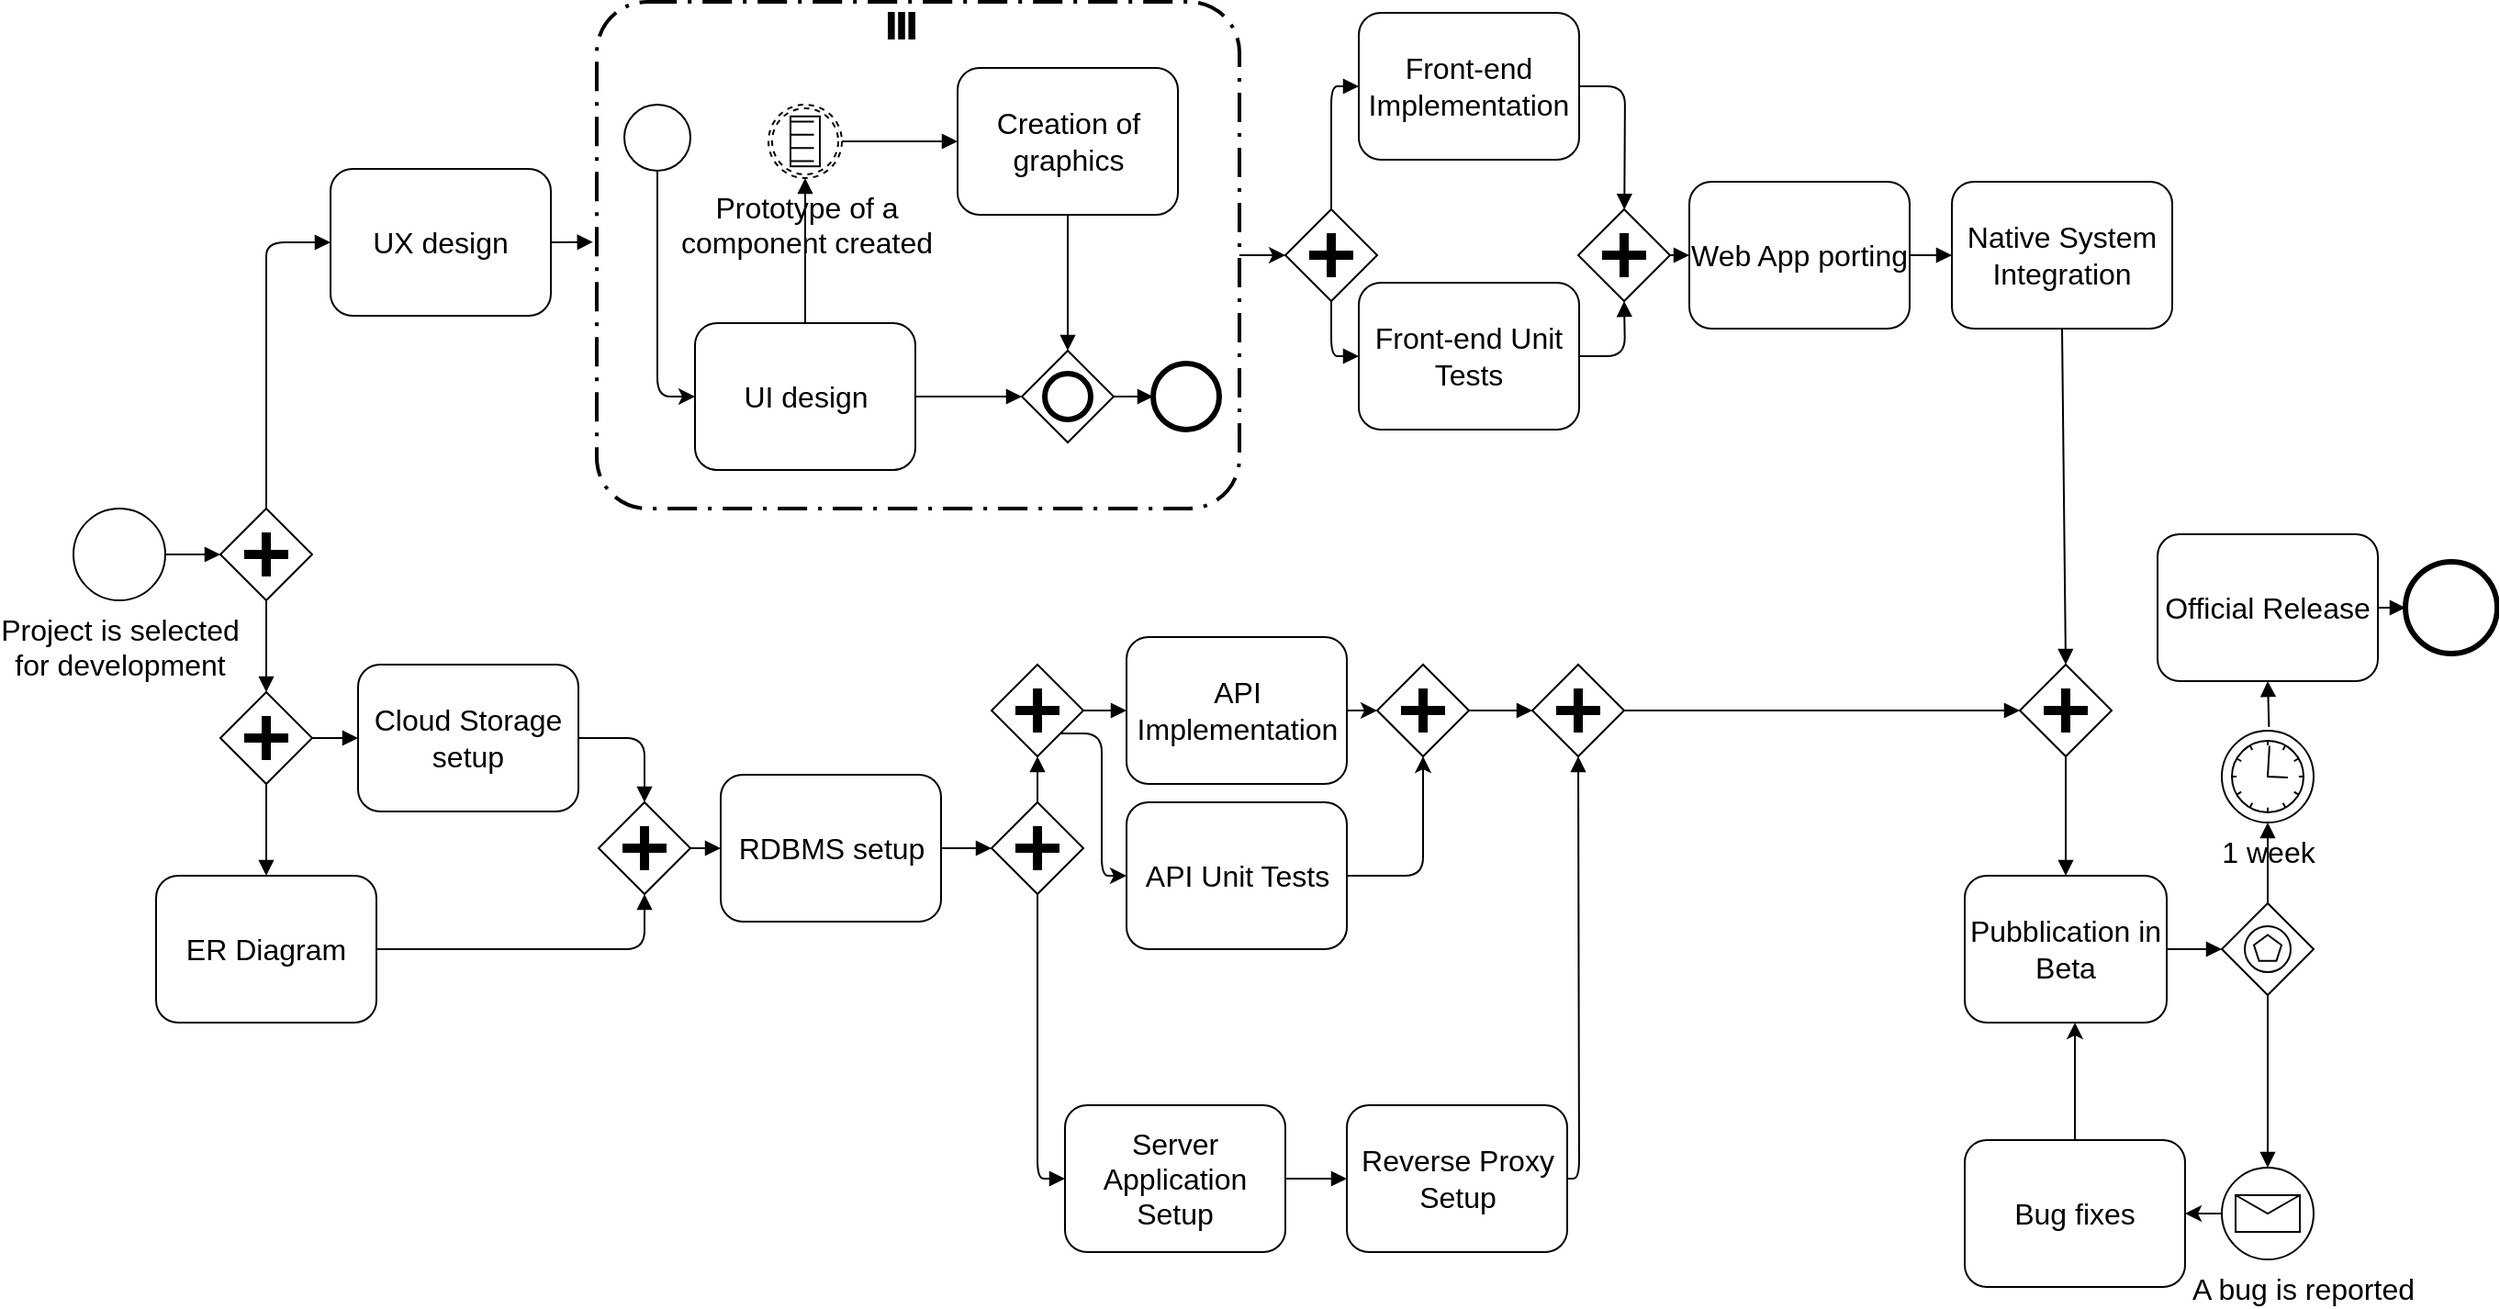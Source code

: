 <mxfile version="12.2.7" type="device" pages="1"><diagram name="Page-1" id="2a216829-ef6e-dabb-86c1-c78162f3ba2b"><mxGraphModel dx="1686" dy="1454" grid="1" gridSize="10" guides="1" tooltips="1" connect="1" arrows="1" fold="1" page="1" pageScale="1" pageWidth="850" pageHeight="1100" background="#ffffff" math="0" shadow="0"><root><mxCell id="0"/><mxCell id="1" parent="0"/><mxCell id="4OIzjdhffYO_8CR9S2du-1" value="Project is selected&lt;br style=&quot;font-size: 16px;&quot;&gt;for development" style="shape=mxgraph.bpmn.shape;html=1;verticalLabelPosition=bottom;labelBackgroundColor=#ffffff;verticalAlign=top;align=center;perimeter=ellipsePerimeter;outlineConnect=0;outline=standard;symbol=general;fontSize=16;" parent="1" vertex="1"><mxGeometry x="120" y="456" width="50" height="50" as="geometry"/></mxCell><mxCell id="4OIzjdhffYO_8CR9S2du-2" value="" style="endArrow=block;endFill=1;endSize=6;html=1;exitX=1;exitY=0.5;exitDx=0;exitDy=0;entryX=0;entryY=0.5;entryDx=0;entryDy=0;fontSize=16;" parent="1" source="4OIzjdhffYO_8CR9S2du-1" target="4OIzjdhffYO_8CR9S2du-3" edge="1"><mxGeometry width="100" relative="1" as="geometry"><mxPoint x="220" y="480.5" as="sourcePoint"/><mxPoint x="310" y="481" as="targetPoint"/><Array as="points"><mxPoint x="190" y="481"/></Array></mxGeometry></mxCell><mxCell id="4OIzjdhffYO_8CR9S2du-3" value="" style="shape=mxgraph.bpmn.shape;html=1;verticalLabelPosition=bottom;labelBackgroundColor=#ffffff;verticalAlign=top;align=center;perimeter=rhombusPerimeter;background=gateway;outlineConnect=0;outline=none;symbol=parallelGw;fontSize=16;" parent="1" vertex="1"><mxGeometry x="200" y="456" width="50" height="50" as="geometry"/></mxCell><mxCell id="4OIzjdhffYO_8CR9S2du-4" value="" style="endArrow=block;endFill=1;endSize=6;html=1;exitX=0.5;exitY=0;exitDx=0;exitDy=0;fontSize=16;" parent="1" source="4OIzjdhffYO_8CR9S2du-3" target="4OIzjdhffYO_8CR9S2du-6" edge="1"><mxGeometry width="100" relative="1" as="geometry"><mxPoint x="335" y="446" as="sourcePoint"/><mxPoint x="435" y="436" as="targetPoint"/><Array as="points"><mxPoint x="225" y="394"/><mxPoint x="225" y="336"/><mxPoint x="225" y="311"/><mxPoint x="260" y="311"/></Array></mxGeometry></mxCell><mxCell id="4OIzjdhffYO_8CR9S2du-5" value="" style="endArrow=block;endFill=1;endSize=6;html=1;exitX=0.5;exitY=1;exitDx=0;exitDy=0;fontSize=16;" parent="1" source="4OIzjdhffYO_8CR9S2du-3" target="4OIzjdhffYO_8CR9S2du-9" edge="1"><mxGeometry width="100" relative="1" as="geometry"><mxPoint x="335" y="526" as="sourcePoint"/><mxPoint x="435" y="526" as="targetPoint"/><Array as="points"><mxPoint x="225" y="526"/><mxPoint x="225" y="540"/></Array></mxGeometry></mxCell><mxCell id="4OIzjdhffYO_8CR9S2du-6" value="UX design" style="shape=ext;rounded=1;html=1;whiteSpace=wrap;fontSize=16;" parent="1" vertex="1"><mxGeometry x="260" y="271" width="120" height="80" as="geometry"/></mxCell><mxCell id="4OIzjdhffYO_8CR9S2du-9" value="" style="shape=mxgraph.bpmn.shape;html=1;verticalLabelPosition=bottom;labelBackgroundColor=#ffffff;verticalAlign=top;align=center;perimeter=rhombusPerimeter;background=gateway;outlineConnect=0;outline=none;symbol=parallelGw;fontSize=16;" parent="1" vertex="1"><mxGeometry x="200" y="556" width="50" height="50" as="geometry"/></mxCell><mxCell id="4OIzjdhffYO_8CR9S2du-10" value="" style="endArrow=block;endFill=1;endSize=6;html=1;exitX=1;exitY=0.5;exitDx=0;exitDy=0;fontSize=16;" parent="1" source="4OIzjdhffYO_8CR9S2du-9" target="4OIzjdhffYO_8CR9S2du-13" edge="1"><mxGeometry width="100" relative="1" as="geometry"><mxPoint x="480" y="505" as="sourcePoint"/><mxPoint x="580" y="505" as="targetPoint"/></mxGeometry></mxCell><mxCell id="4OIzjdhffYO_8CR9S2du-11" value="" style="endArrow=block;endFill=1;endSize=6;html=1;fontSize=16;" parent="1" source="4OIzjdhffYO_8CR9S2du-9" target="4OIzjdhffYO_8CR9S2du-12" edge="1"><mxGeometry width="100" relative="1" as="geometry"><mxPoint x="465" y="565.5" as="sourcePoint"/><mxPoint x="565" y="565.5" as="targetPoint"/></mxGeometry></mxCell><mxCell id="4OIzjdhffYO_8CR9S2du-12" value="ER Diagram" style="shape=ext;rounded=1;html=1;whiteSpace=wrap;fontSize=16;" parent="1" vertex="1"><mxGeometry x="165" y="656" width="120" height="80" as="geometry"/></mxCell><mxCell id="4OIzjdhffYO_8CR9S2du-13" value="Cloud Storage setup" style="shape=ext;rounded=1;html=1;whiteSpace=wrap;fontSize=16;" parent="1" vertex="1"><mxGeometry x="275" y="541" width="120" height="80" as="geometry"/></mxCell><mxCell id="4OIzjdhffYO_8CR9S2du-14" value="" style="shape=mxgraph.bpmn.shape;html=1;verticalLabelPosition=bottom;labelBackgroundColor=#ffffff;verticalAlign=top;align=center;perimeter=rhombusPerimeter;background=gateway;outlineConnect=0;outline=none;symbol=parallelGw;fontSize=16;" parent="1" vertex="1"><mxGeometry x="406" y="616" width="50" height="50" as="geometry"/></mxCell><mxCell id="4OIzjdhffYO_8CR9S2du-15" value="" style="endArrow=block;endFill=1;endSize=6;html=1;exitX=1;exitY=0.5;exitDx=0;exitDy=0;entryX=0.5;entryY=1;entryDx=0;entryDy=0;fontSize=16;" parent="1" source="4OIzjdhffYO_8CR9S2du-12" target="4OIzjdhffYO_8CR9S2du-14" edge="1"><mxGeometry width="100" relative="1" as="geometry"><mxPoint x="635" y="626" as="sourcePoint"/><mxPoint x="477" y="656" as="targetPoint"/><Array as="points"><mxPoint x="431" y="696"/></Array></mxGeometry></mxCell><mxCell id="4OIzjdhffYO_8CR9S2du-16" value="" style="endArrow=block;endFill=1;endSize=6;html=1;exitX=1;exitY=0.5;exitDx=0;exitDy=0;fontSize=16;" parent="1" source="4OIzjdhffYO_8CR9S2du-13" target="4OIzjdhffYO_8CR9S2du-14" edge="1"><mxGeometry width="100" relative="1" as="geometry"><mxPoint x="635" y="495.5" as="sourcePoint"/><mxPoint x="735" y="495.5" as="targetPoint"/><Array as="points"><mxPoint x="431" y="581"/></Array></mxGeometry></mxCell><mxCell id="4OIzjdhffYO_8CR9S2du-17" value="RDBMS setup" style="shape=ext;rounded=1;html=1;whiteSpace=wrap;fontSize=16;" parent="1" vertex="1"><mxGeometry x="472.5" y="601" width="120" height="80" as="geometry"/></mxCell><mxCell id="4OIzjdhffYO_8CR9S2du-18" value="" style="endArrow=block;endFill=1;endSize=6;html=1;entryX=0;entryY=0.5;entryDx=0;entryDy=0;exitX=1;exitY=0.5;exitDx=0;exitDy=0;fontSize=16;" parent="1" source="4OIzjdhffYO_8CR9S2du-14" target="4OIzjdhffYO_8CR9S2du-17" edge="1"><mxGeometry width="100" relative="1" as="geometry"><mxPoint x="770" y="541" as="sourcePoint"/><mxPoint x="880" y="541" as="targetPoint"/></mxGeometry></mxCell><mxCell id="4OIzjdhffYO_8CR9S2du-19" value="" style="endArrow=block;endFill=1;endSize=6;html=1;exitX=1;exitY=0.5;exitDx=0;exitDy=0;entryX=-0.006;entryY=0.474;entryDx=0;entryDy=0;entryPerimeter=0;fontSize=16;" parent="1" source="4OIzjdhffYO_8CR9S2du-6" target="4OIzjdhffYO_8CR9S2du-31" edge="1"><mxGeometry width="100" relative="1" as="geometry"><mxPoint x="560" y="395.5" as="sourcePoint"/><mxPoint x="660" y="395.5" as="targetPoint"/></mxGeometry></mxCell><mxCell id="4OIzjdhffYO_8CR9S2du-20" value="UI design" style="shape=ext;rounded=1;html=1;whiteSpace=wrap;fontSize=16;" parent="1" vertex="1"><mxGeometry x="458.5" y="355" width="120" height="80" as="geometry"/></mxCell><mxCell id="4OIzjdhffYO_8CR9S2du-23" value="Prototype of a &lt;br style=&quot;font-size: 16px&quot;&gt;component created" style="shape=mxgraph.bpmn.shape;html=1;verticalLabelPosition=bottom;labelBackgroundColor=#ffffff;verticalAlign=top;align=center;perimeter=ellipsePerimeter;outlineConnect=0;outline=boundNonint;symbol=conditional;fontSize=16;" parent="1" vertex="1"><mxGeometry x="498.5" y="236" width="40" height="40" as="geometry"/></mxCell><mxCell id="4OIzjdhffYO_8CR9S2du-25" value="" style="endArrow=block;endFill=1;endSize=6;html=1;entryX=0.5;entryY=1;entryDx=0;entryDy=0;exitX=0.5;exitY=0;exitDx=0;exitDy=0;fontSize=16;" parent="1" source="4OIzjdhffYO_8CR9S2du-20" target="4OIzjdhffYO_8CR9S2du-23" edge="1"><mxGeometry width="100" relative="1" as="geometry"><mxPoint x="515.5" y="336" as="sourcePoint"/><mxPoint x="615.5" y="336" as="targetPoint"/></mxGeometry></mxCell><mxCell id="4OIzjdhffYO_8CR9S2du-26" value="Creation of graphics" style="shape=ext;rounded=1;html=1;whiteSpace=wrap;fontSize=16;" parent="1" vertex="1"><mxGeometry x="601.5" y="216" width="120" height="80" as="geometry"/></mxCell><mxCell id="4OIzjdhffYO_8CR9S2du-27" value="" style="endArrow=block;endFill=1;endSize=6;html=1;entryX=0;entryY=0.5;entryDx=0;entryDy=0;exitX=1;exitY=0.5;exitDx=0;exitDy=0;fontSize=16;" parent="1" source="4OIzjdhffYO_8CR9S2du-23" target="4OIzjdhffYO_8CR9S2du-26" edge="1"><mxGeometry width="100" relative="1" as="geometry"><mxPoint x="525.5" y="236" as="sourcePoint"/><mxPoint x="625.5" y="236" as="targetPoint"/></mxGeometry></mxCell><mxCell id="4OIzjdhffYO_8CR9S2du-28" value="" style="shape=mxgraph.bpmn.shape;html=1;verticalLabelPosition=bottom;labelBackgroundColor=#ffffff;verticalAlign=top;align=center;perimeter=rhombusPerimeter;background=gateway;outlineConnect=0;outline=end;symbol=general;fontSize=16;" parent="1" vertex="1"><mxGeometry x="636.5" y="370" width="50" height="50" as="geometry"/></mxCell><mxCell id="4OIzjdhffYO_8CR9S2du-29" value="" style="endArrow=block;endFill=1;endSize=6;html=1;exitX=1;exitY=0.5;exitDx=0;exitDy=0;fontSize=16;" parent="1" source="4OIzjdhffYO_8CR9S2du-20" target="4OIzjdhffYO_8CR9S2du-28" edge="1"><mxGeometry width="100" relative="1" as="geometry"><mxPoint x="625.5" y="396" as="sourcePoint"/><mxPoint x="725.5" y="396" as="targetPoint"/></mxGeometry></mxCell><mxCell id="4OIzjdhffYO_8CR9S2du-30" value="" style="endArrow=block;endFill=1;endSize=6;html=1;entryX=0.5;entryY=0;entryDx=0;entryDy=0;exitX=0.5;exitY=1;exitDx=0;exitDy=0;fontSize=16;" parent="1" source="4OIzjdhffYO_8CR9S2du-26" target="4OIzjdhffYO_8CR9S2du-28" edge="1"><mxGeometry width="100" relative="1" as="geometry"><mxPoint x="695.5" y="343" as="sourcePoint"/><mxPoint x="795.5" y="343" as="targetPoint"/></mxGeometry></mxCell><mxCell id="Xi5BoxjZ4V-pvfH9taIK-10" value="" style="edgeStyle=orthogonalEdgeStyle;rounded=1;orthogonalLoop=1;jettySize=auto;html=1;entryX=0;entryY=0.5;entryDx=0;entryDy=0;fontSize=16;" edge="1" parent="1" source="4OIzjdhffYO_8CR9S2du-31" target="4OIzjdhffYO_8CR9S2du-35"><mxGeometry relative="1" as="geometry"><mxPoint x="833.5" y="318" as="targetPoint"/></mxGeometry></mxCell><mxCell id="4OIzjdhffYO_8CR9S2du-31" value="" style="rounded=1;arcSize=10;dashed=1;strokeColor=#000000;fillColor=none;gradientColor=none;dashPattern=8 3 1 3;strokeWidth=2;fontSize=16;" parent="1" vertex="1"><mxGeometry x="405" y="180" width="350" height="276" as="geometry"/></mxCell><mxCell id="4OIzjdhffYO_8CR9S2du-33" value="Front-end Implementation" style="shape=ext;rounded=1;html=1;whiteSpace=wrap;fontSize=16;" parent="1" vertex="1"><mxGeometry x="820" y="186" width="120" height="80" as="geometry"/></mxCell><mxCell id="4OIzjdhffYO_8CR9S2du-35" value="" style="shape=mxgraph.bpmn.shape;html=1;verticalLabelPosition=bottom;labelBackgroundColor=#ffffff;verticalAlign=top;align=center;perimeter=rhombusPerimeter;background=gateway;outlineConnect=0;outline=none;symbol=parallelGw;fontSize=16;" parent="1" vertex="1"><mxGeometry x="780" y="293" width="50" height="50" as="geometry"/></mxCell><mxCell id="4OIzjdhffYO_8CR9S2du-36" value="Front-end Unit Tests" style="shape=ext;rounded=1;html=1;whiteSpace=wrap;fontSize=16;" parent="1" vertex="1"><mxGeometry x="820" y="333" width="120" height="80" as="geometry"/></mxCell><mxCell id="4OIzjdhffYO_8CR9S2du-37" value="" style="endArrow=block;endFill=1;endSize=6;html=1;exitX=0.5;exitY=1;exitDx=0;exitDy=0;entryX=0;entryY=0.5;entryDx=0;entryDy=0;fontSize=16;" parent="1" source="4OIzjdhffYO_8CR9S2du-35" target="4OIzjdhffYO_8CR9S2du-36" edge="1"><mxGeometry width="100" relative="1" as="geometry"><mxPoint x="955" y="466" as="sourcePoint"/><mxPoint x="1055" y="466" as="targetPoint"/><Array as="points"><mxPoint x="805" y="373"/></Array></mxGeometry></mxCell><mxCell id="4OIzjdhffYO_8CR9S2du-39" value="" style="shape=mxgraph.bpmn.shape;html=1;verticalLabelPosition=bottom;labelBackgroundColor=#ffffff;verticalAlign=top;align=center;perimeter=rhombusPerimeter;background=gateway;outlineConnect=0;outline=none;symbol=parallelGw;fontSize=16;" parent="1" vertex="1"><mxGeometry x="939.5" y="293" width="50" height="50" as="geometry"/></mxCell><mxCell id="4OIzjdhffYO_8CR9S2du-40" value="" style="endArrow=block;endFill=1;endSize=6;html=1;entryX=0.5;entryY=1;entryDx=0;entryDy=0;exitX=1;exitY=0.5;exitDx=0;exitDy=0;fontSize=16;" parent="1" source="4OIzjdhffYO_8CR9S2du-36" target="4OIzjdhffYO_8CR9S2du-39" edge="1"><mxGeometry width="100" relative="1" as="geometry"><mxPoint x="1170" y="465.5" as="sourcePoint"/><mxPoint x="1270" y="465.5" as="targetPoint"/><Array as="points"><mxPoint x="965" y="373"/></Array></mxGeometry></mxCell><mxCell id="4OIzjdhffYO_8CR9S2du-41" value="" style="endArrow=block;endFill=1;endSize=6;html=1;exitX=1;exitY=0.5;exitDx=0;exitDy=0;fontSize=16;" parent="1" source="4OIzjdhffYO_8CR9S2du-33" target="4OIzjdhffYO_8CR9S2du-39" edge="1"><mxGeometry width="100" relative="1" as="geometry"><mxPoint x="1180" y="295" as="sourcePoint"/><mxPoint x="1280" y="295" as="targetPoint"/><Array as="points"><mxPoint x="965" y="226"/></Array></mxGeometry></mxCell><mxCell id="4OIzjdhffYO_8CR9S2du-42" value="" style="shape=mxgraph.bpmn.shape;html=1;verticalLabelPosition=bottom;labelBackgroundColor=#ffffff;verticalAlign=top;align=center;perimeter=rhombusPerimeter;background=gateway;outlineConnect=0;outline=none;symbol=parallelGw;fontSize=16;" parent="1" vertex="1"><mxGeometry x="620" y="616" width="50" height="50" as="geometry"/></mxCell><mxCell id="4OIzjdhffYO_8CR9S2du-43" value="" style="endArrow=block;endFill=1;endSize=6;html=1;entryX=0;entryY=0.5;entryDx=0;entryDy=0;exitX=1;exitY=0.5;exitDx=0;exitDy=0;fontSize=16;" parent="1" source="4OIzjdhffYO_8CR9S2du-17" target="4OIzjdhffYO_8CR9S2du-42" edge="1"><mxGeometry width="100" relative="1" as="geometry"><mxPoint x="930" y="541" as="sourcePoint"/><mxPoint x="1030" y="541" as="targetPoint"/></mxGeometry></mxCell><mxCell id="4OIzjdhffYO_8CR9S2du-45" value="" style="endArrow=block;endFill=1;endSize=6;html=1;exitX=0.5;exitY=1;exitDx=0;exitDy=0;entryX=0;entryY=0.5;entryDx=0;entryDy=0;fontSize=16;" parent="1" source="4OIzjdhffYO_8CR9S2du-42" target="4OIzjdhffYO_8CR9S2du-46" edge="1"><mxGeometry width="100" relative="1" as="geometry"><mxPoint x="1040" y="596" as="sourcePoint"/><mxPoint x="1140" y="596" as="targetPoint"/><Array as="points"><mxPoint x="645" y="821"/></Array></mxGeometry></mxCell><mxCell id="4OIzjdhffYO_8CR9S2du-46" value="Server Application Setup" style="shape=ext;rounded=1;html=1;whiteSpace=wrap;fontSize=16;" parent="1" vertex="1"><mxGeometry x="660" y="781" width="120" height="80" as="geometry"/></mxCell><mxCell id="Xi5BoxjZ4V-pvfH9taIK-18" value="" style="edgeStyle=orthogonalEdgeStyle;rounded=1;orthogonalLoop=1;jettySize=auto;html=1;entryX=0;entryY=0.5;entryDx=0;entryDy=0;exitX=1;exitY=0.5;exitDx=0;exitDy=0;fontSize=16;" edge="1" parent="1" source="4OIzjdhffYO_8CR9S2du-47" target="4OIzjdhffYO_8CR9S2du-54"><mxGeometry relative="1" as="geometry"><Array as="points"><mxPoint x="830" y="566"/><mxPoint x="830" y="566"/></Array></mxGeometry></mxCell><mxCell id="4OIzjdhffYO_8CR9S2du-47" value="API Implementation" style="shape=ext;rounded=1;html=1;whiteSpace=wrap;fontSize=16;" parent="1" vertex="1"><mxGeometry x="693.5" y="526" width="120" height="80" as="geometry"/></mxCell><mxCell id="4OIzjdhffYO_8CR9S2du-48" value="" style="endArrow=block;endFill=1;endSize=6;html=1;exitX=1;exitY=0.5;exitDx=0;exitDy=0;entryX=0;entryY=0.5;entryDx=0;entryDy=0;fontSize=16;" parent="1" source="4OIzjdhffYO_8CR9S2du-46" target="4OIzjdhffYO_8CR9S2du-57" edge="1"><mxGeometry width="100" relative="1" as="geometry"><mxPoint x="1240" y="775.5" as="sourcePoint"/><mxPoint x="1340" y="775.5" as="targetPoint"/></mxGeometry></mxCell><mxCell id="Xi5BoxjZ4V-pvfH9taIK-13" style="edgeStyle=orthogonalEdgeStyle;rounded=1;orthogonalLoop=1;jettySize=auto;html=1;exitX=0.75;exitY=0.75;exitDx=0;exitDy=0;exitPerimeter=0;entryX=0;entryY=0.5;entryDx=0;entryDy=0;fontSize=16;" edge="1" parent="1" source="4OIzjdhffYO_8CR9S2du-49" target="4OIzjdhffYO_8CR9S2du-53"><mxGeometry relative="1" as="geometry"><Array as="points"><mxPoint x="680" y="578"/><mxPoint x="680" y="656"/></Array></mxGeometry></mxCell><mxCell id="4OIzjdhffYO_8CR9S2du-49" value="" style="shape=mxgraph.bpmn.shape;html=1;verticalLabelPosition=bottom;labelBackgroundColor=#ffffff;verticalAlign=top;align=center;perimeter=rhombusPerimeter;background=gateway;outlineConnect=0;outline=none;symbol=parallelGw;fontSize=16;" parent="1" vertex="1"><mxGeometry x="620" y="541" width="50" height="50" as="geometry"/></mxCell><mxCell id="4OIzjdhffYO_8CR9S2du-50" value="" style="endArrow=block;endFill=1;endSize=6;html=1;exitX=0.5;exitY=0;exitDx=0;exitDy=0;entryX=0.5;entryY=1;entryDx=0;entryDy=0;fontSize=16;" parent="1" source="4OIzjdhffYO_8CR9S2du-42" target="4OIzjdhffYO_8CR9S2du-49" edge="1"><mxGeometry width="100" relative="1" as="geometry"><mxPoint x="1050" y="586" as="sourcePoint"/><mxPoint x="860" y="576" as="targetPoint"/></mxGeometry></mxCell><mxCell id="4OIzjdhffYO_8CR9S2du-51" value="" style="endArrow=block;endFill=1;endSize=6;html=1;entryX=0;entryY=0.5;entryDx=0;entryDy=0;exitX=1;exitY=0.5;exitDx=0;exitDy=0;fontSize=16;" parent="1" source="4OIzjdhffYO_8CR9S2du-49" target="4OIzjdhffYO_8CR9S2du-47" edge="1"><mxGeometry width="100" relative="1" as="geometry"><mxPoint x="1130" y="541" as="sourcePoint"/><mxPoint x="1230" y="541" as="targetPoint"/></mxGeometry></mxCell><mxCell id="Xi5BoxjZ4V-pvfH9taIK-17" value="" style="edgeStyle=orthogonalEdgeStyle;rounded=1;orthogonalLoop=1;jettySize=auto;html=1;entryX=0.5;entryY=1;entryDx=0;entryDy=0;fontSize=16;" edge="1" parent="1" source="4OIzjdhffYO_8CR9S2du-53" target="4OIzjdhffYO_8CR9S2du-54"><mxGeometry relative="1" as="geometry"><mxPoint x="893.5" y="656" as="targetPoint"/></mxGeometry></mxCell><mxCell id="4OIzjdhffYO_8CR9S2du-53" value="API Unit Tests" style="shape=ext;rounded=1;html=1;whiteSpace=wrap;fontSize=16;" parent="1" vertex="1"><mxGeometry x="693.5" y="616" width="120" height="80" as="geometry"/></mxCell><mxCell id="4OIzjdhffYO_8CR9S2du-54" value="" style="shape=mxgraph.bpmn.shape;html=1;verticalLabelPosition=bottom;labelBackgroundColor=#ffffff;verticalAlign=top;align=center;perimeter=rhombusPerimeter;background=gateway;outlineConnect=0;outline=none;symbol=parallelGw;fontSize=16;" parent="1" vertex="1"><mxGeometry x="830" y="541" width="50" height="50" as="geometry"/></mxCell><mxCell id="4OIzjdhffYO_8CR9S2du-57" value="Reverse Proxy Setup" style="shape=ext;rounded=1;html=1;whiteSpace=wrap;fontSize=16;" parent="1" vertex="1"><mxGeometry x="813.5" y="781" width="120" height="80" as="geometry"/></mxCell><mxCell id="4OIzjdhffYO_8CR9S2du-58" value="" style="shape=mxgraph.bpmn.shape;html=1;verticalLabelPosition=bottom;labelBackgroundColor=#ffffff;verticalAlign=top;align=center;perimeter=rhombusPerimeter;background=gateway;outlineConnect=0;outline=none;symbol=parallelGw;fontSize=16;" parent="1" vertex="1"><mxGeometry x="914.5" y="541" width="50" height="50" as="geometry"/></mxCell><mxCell id="4OIzjdhffYO_8CR9S2du-59" value="" style="endArrow=block;endFill=1;endSize=6;html=1;exitX=1;exitY=0.5;exitDx=0;exitDy=0;entryX=0.5;entryY=1;entryDx=0;entryDy=0;fontSize=16;" parent="1" source="4OIzjdhffYO_8CR9S2du-57" target="4OIzjdhffYO_8CR9S2du-58" edge="1"><mxGeometry width="100" relative="1" as="geometry"><mxPoint x="1480" y="786" as="sourcePoint"/><mxPoint x="1580" y="786" as="targetPoint"/><Array as="points"><mxPoint x="940" y="821"/></Array></mxGeometry></mxCell><mxCell id="4OIzjdhffYO_8CR9S2du-60" value="" style="endArrow=block;endFill=1;endSize=6;html=1;exitX=1;exitY=0.5;exitDx=0;exitDy=0;entryX=0;entryY=0.5;entryDx=0;entryDy=0;fontSize=16;" parent="1" source="4OIzjdhffYO_8CR9S2du-54" target="4OIzjdhffYO_8CR9S2du-58" edge="1"><mxGeometry width="100" relative="1" as="geometry"><mxPoint x="1490" y="620.5" as="sourcePoint"/><mxPoint x="1590" y="620.5" as="targetPoint"/></mxGeometry></mxCell><mxCell id="4OIzjdhffYO_8CR9S2du-61" value="" style="endArrow=block;endFill=1;endSize=6;html=1;fontSize=16;" parent="1" source="4OIzjdhffYO_8CR9S2du-39" target="4OIzjdhffYO_8CR9S2du-62" edge="1"><mxGeometry width="100" relative="1" as="geometry"><mxPoint x="1335" y="395" as="sourcePoint"/><mxPoint x="1435" y="395" as="targetPoint"/></mxGeometry></mxCell><mxCell id="4OIzjdhffYO_8CR9S2du-62" value="Web App porting" style="shape=ext;rounded=1;html=1;whiteSpace=wrap;fontSize=16;" parent="1" vertex="1"><mxGeometry x="1000" y="278" width="120" height="80" as="geometry"/></mxCell><mxCell id="4OIzjdhffYO_8CR9S2du-63" value="" style="endArrow=block;endFill=1;endSize=6;html=1;fontSize=16;" parent="1" source="4OIzjdhffYO_8CR9S2du-62" target="4OIzjdhffYO_8CR9S2du-64" edge="1"><mxGeometry width="100" relative="1" as="geometry"><mxPoint x="1495" y="395" as="sourcePoint"/><mxPoint x="1595" y="395" as="targetPoint"/></mxGeometry></mxCell><mxCell id="4OIzjdhffYO_8CR9S2du-64" value="Native System Integration" style="shape=ext;rounded=1;html=1;whiteSpace=wrap;fontSize=16;" parent="1" vertex="1"><mxGeometry x="1143" y="278" width="120" height="80" as="geometry"/></mxCell><mxCell id="4OIzjdhffYO_8CR9S2du-65" value="" style="shape=mxgraph.bpmn.shape;html=1;verticalLabelPosition=bottom;labelBackgroundColor=#ffffff;verticalAlign=top;align=center;perimeter=rhombusPerimeter;background=gateway;outlineConnect=0;outline=none;symbol=parallelGw;fontSize=16;" parent="1" vertex="1"><mxGeometry x="1180" y="541" width="50" height="50" as="geometry"/></mxCell><mxCell id="4OIzjdhffYO_8CR9S2du-66" value="" style="endArrow=block;endFill=1;endSize=6;html=1;exitX=0.5;exitY=1;exitDx=0;exitDy=0;entryX=0.5;entryY=0;entryDx=0;entryDy=0;fontSize=16;" parent="1" source="4OIzjdhffYO_8CR9S2du-64" target="4OIzjdhffYO_8CR9S2du-65" edge="1"><mxGeometry width="100" relative="1" as="geometry"><mxPoint x="1610" y="480" as="sourcePoint"/><mxPoint x="1231" y="466" as="targetPoint"/></mxGeometry></mxCell><mxCell id="4OIzjdhffYO_8CR9S2du-67" value="" style="endArrow=block;endFill=1;endSize=6;html=1;entryX=0;entryY=0.5;entryDx=0;entryDy=0;exitX=1;exitY=0.5;exitDx=0;exitDy=0;fontSize=16;" parent="1" source="4OIzjdhffYO_8CR9S2du-58" target="4OIzjdhffYO_8CR9S2du-65" edge="1"><mxGeometry width="100" relative="1" as="geometry"><mxPoint x="970" y="566" as="sourcePoint"/><mxPoint x="1695" y="656" as="targetPoint"/></mxGeometry></mxCell><mxCell id="4OIzjdhffYO_8CR9S2du-72" value="Pubblication in Beta" style="shape=ext;rounded=1;html=1;whiteSpace=wrap;fontSize=16;" parent="1" vertex="1"><mxGeometry x="1150" y="656" width="110" height="80" as="geometry"/></mxCell><mxCell id="4OIzjdhffYO_8CR9S2du-73" value="" style="endArrow=block;endFill=1;endSize=6;html=1;exitX=0.5;exitY=1;exitDx=0;exitDy=0;entryX=0.5;entryY=0;entryDx=0;entryDy=0;fontSize=16;" parent="1" source="4OIzjdhffYO_8CR9S2du-65" target="4OIzjdhffYO_8CR9S2du-72" edge="1"><mxGeometry width="100" relative="1" as="geometry"><mxPoint x="1680" y="465.5" as="sourcePoint"/><mxPoint x="1780" y="465.5" as="targetPoint"/></mxGeometry></mxCell><mxCell id="4OIzjdhffYO_8CR9S2du-75" value="1 week" style="shape=mxgraph.bpmn.shape;html=1;verticalLabelPosition=bottom;labelBackgroundColor=#ffffff;verticalAlign=top;align=center;perimeter=ellipsePerimeter;outlineConnect=0;outline=standard;symbol=timer;fontSize=16;" parent="1" vertex="1"><mxGeometry x="1290" y="577" width="50" height="50" as="geometry"/></mxCell><mxCell id="Xi5BoxjZ4V-pvfH9taIK-25" value="" style="edgeStyle=orthogonalEdgeStyle;rounded=1;orthogonalLoop=1;jettySize=auto;html=1;fontSize=16;" edge="1" parent="1" source="4OIzjdhffYO_8CR9S2du-76" target="4OIzjdhffYO_8CR9S2du-72"><mxGeometry relative="1" as="geometry"><Array as="points"><mxPoint x="1210" y="750"/><mxPoint x="1210" y="750"/></Array></mxGeometry></mxCell><mxCell id="4OIzjdhffYO_8CR9S2du-76" value="Bug fixes" style="shape=ext;rounded=1;html=1;whiteSpace=wrap;fontSize=16;" parent="1" vertex="1"><mxGeometry x="1150" y="800" width="120" height="80" as="geometry"/></mxCell><mxCell id="4OIzjdhffYO_8CR9S2du-77" value="" style="shape=mxgraph.bpmn.shape;html=1;verticalLabelPosition=bottom;labelBackgroundColor=#ffffff;verticalAlign=top;align=center;perimeter=rhombusPerimeter;background=gateway;outlineConnect=0;outline=standard;symbol=multiple;fontSize=16;" parent="1" vertex="1"><mxGeometry x="1290" y="671" width="50" height="50" as="geometry"/></mxCell><mxCell id="4OIzjdhffYO_8CR9S2du-78" value="" style="endArrow=block;endFill=1;endSize=6;html=1;entryX=0;entryY=0.5;entryDx=0;entryDy=0;fontSize=16;" parent="1" source="4OIzjdhffYO_8CR9S2du-72" target="4OIzjdhffYO_8CR9S2du-77" edge="1"><mxGeometry width="100" relative="1" as="geometry"><mxPoint x="1830" y="429.5" as="sourcePoint"/><mxPoint x="1930" y="429.5" as="targetPoint"/></mxGeometry></mxCell><mxCell id="Xi5BoxjZ4V-pvfH9taIK-24" value="" style="edgeStyle=orthogonalEdgeStyle;rounded=1;orthogonalLoop=1;jettySize=auto;html=1;fontSize=16;" edge="1" parent="1" source="4OIzjdhffYO_8CR9S2du-79" target="4OIzjdhffYO_8CR9S2du-76"><mxGeometry relative="1" as="geometry"/></mxCell><mxCell id="4OIzjdhffYO_8CR9S2du-79" value="A bug is reported" style="shape=mxgraph.bpmn.shape;html=1;verticalLabelPosition=bottom;labelBackgroundColor=#ffffff;verticalAlign=top;align=center;perimeter=ellipsePerimeter;outlineConnect=0;outline=eventInt;symbol=message;fontSize=16;spacingLeft=37;" parent="1" vertex="1"><mxGeometry x="1290" y="815" width="50" height="50" as="geometry"/></mxCell><mxCell id="4OIzjdhffYO_8CR9S2du-80" value="" style="endArrow=block;endFill=1;endSize=6;html=1;entryX=0.5;entryY=0;entryDx=0;entryDy=0;exitX=0.5;exitY=1;exitDx=0;exitDy=0;fontSize=16;" parent="1" source="4OIzjdhffYO_8CR9S2du-77" target="4OIzjdhffYO_8CR9S2du-79" edge="1"><mxGeometry width="100" relative="1" as="geometry"><mxPoint x="1840" y="430.5" as="sourcePoint"/><mxPoint x="1940" y="430.5" as="targetPoint"/></mxGeometry></mxCell><mxCell id="4OIzjdhffYO_8CR9S2du-81" value="" style="endArrow=block;endFill=1;endSize=6;html=1;exitX=0.5;exitY=0;exitDx=0;exitDy=0;entryX=0.5;entryY=1;entryDx=0;entryDy=0;fontSize=16;" parent="1" source="4OIzjdhffYO_8CR9S2du-77" target="4OIzjdhffYO_8CR9S2du-75" edge="1"><mxGeometry width="100" relative="1" as="geometry"><mxPoint x="1840" y="650.5" as="sourcePoint"/><mxPoint x="1315" y="630" as="targetPoint"/><Array as="points"/></mxGeometry></mxCell><mxCell id="4OIzjdhffYO_8CR9S2du-84" value="" style="endArrow=block;endFill=1;endSize=6;html=1;exitX=0.514;exitY=-0.041;exitDx=0;exitDy=0;exitPerimeter=0;entryX=0.5;entryY=1;entryDx=0;entryDy=0;fontSize=16;" parent="1" source="4OIzjdhffYO_8CR9S2du-75" target="4OIzjdhffYO_8CR9S2du-85" edge="1"><mxGeometry width="100" relative="1" as="geometry"><mxPoint x="2020" y="665.5" as="sourcePoint"/><mxPoint x="2120" y="665.5" as="targetPoint"/></mxGeometry></mxCell><mxCell id="4OIzjdhffYO_8CR9S2du-85" value="Official Release" style="shape=ext;rounded=1;html=1;whiteSpace=wrap;fontSize=16;" parent="1" vertex="1"><mxGeometry x="1255" y="470" width="120" height="80" as="geometry"/></mxCell><mxCell id="4OIzjdhffYO_8CR9S2du-86" value="" style="shape=mxgraph.bpmn.shape;html=1;verticalLabelPosition=bottom;labelBackgroundColor=#ffffff;verticalAlign=top;align=center;perimeter=ellipsePerimeter;outlineConnect=0;outline=end;symbol=general;fontSize=16;" parent="1" vertex="1"><mxGeometry x="1390" y="485" width="50" height="50" as="geometry"/></mxCell><mxCell id="4OIzjdhffYO_8CR9S2du-87" value="" style="endArrow=block;endFill=1;endSize=6;html=1;exitX=1;exitY=0.5;exitDx=0;exitDy=0;fontSize=16;" parent="1" source="4OIzjdhffYO_8CR9S2du-85" target="4OIzjdhffYO_8CR9S2du-86" edge="1"><mxGeometry width="100" relative="1" as="geometry"><mxPoint x="2150" y="609.5" as="sourcePoint"/><mxPoint x="2250" y="609.5" as="targetPoint"/></mxGeometry></mxCell><mxCell id="4OIzjdhffYO_8CR9S2du-89" value="" style="shape=parallelMarker;html=1;outlineConnect=0;fontSize=16;" parent="1" vertex="1"><mxGeometry x="564" y="186" width="14" height="14" as="geometry"/></mxCell><mxCell id="4OIzjdhffYO_8CR9S2du-90" value="" style="endArrow=block;endFill=1;endSize=6;html=1;exitX=0.5;exitY=0;exitDx=0;exitDy=0;entryX=0;entryY=0.5;entryDx=0;entryDy=0;fontSize=16;" parent="1" source="4OIzjdhffYO_8CR9S2du-35" target="4OIzjdhffYO_8CR9S2du-33" edge="1"><mxGeometry width="100" relative="1" as="geometry"><mxPoint x="810" y="296" as="sourcePoint"/><mxPoint x="910" y="296" as="targetPoint"/><Array as="points"><mxPoint x="805" y="226"/></Array></mxGeometry></mxCell><mxCell id="Xi5BoxjZ4V-pvfH9taIK-4" value="" style="edgeStyle=orthogonalEdgeStyle;rounded=1;orthogonalLoop=1;jettySize=auto;html=1;entryX=0;entryY=0.5;entryDx=0;entryDy=0;exitX=0.5;exitY=1;exitDx=0;exitDy=0;fontSize=16;" edge="1" parent="1" source="Xi5BoxjZ4V-pvfH9taIK-1" target="4OIzjdhffYO_8CR9S2du-20"><mxGeometry relative="1" as="geometry"><mxPoint x="425.5" y="356" as="targetPoint"/></mxGeometry></mxCell><mxCell id="Xi5BoxjZ4V-pvfH9taIK-1" value="" style="shape=mxgraph.bpmn.shape;html=1;verticalLabelPosition=bottom;labelBackgroundColor=#ffffff;verticalAlign=top;align=center;perimeter=ellipsePerimeter;outlineConnect=0;outline=standard;symbol=general;fontSize=16;" vertex="1" parent="1"><mxGeometry x="420" y="236" width="36" height="36" as="geometry"/></mxCell><mxCell id="Xi5BoxjZ4V-pvfH9taIK-7" value="" style="shape=mxgraph.bpmn.shape;html=1;verticalLabelPosition=bottom;labelBackgroundColor=#ffffff;verticalAlign=top;align=center;perimeter=ellipsePerimeter;outlineConnect=0;outline=end;symbol=general;fontSize=16;" vertex="1" parent="1"><mxGeometry x="708" y="377" width="36" height="36" as="geometry"/></mxCell><mxCell id="Xi5BoxjZ4V-pvfH9taIK-8" value="" style="endArrow=block;endFill=1;endSize=6;html=1;exitX=1;exitY=0.5;exitDx=0;exitDy=0;fontSize=16;" edge="1" parent="1" source="4OIzjdhffYO_8CR9S2du-28" target="Xi5BoxjZ4V-pvfH9taIK-7"><mxGeometry width="100" relative="1" as="geometry"><mxPoint x="588.5" y="405" as="sourcePoint"/><mxPoint x="698" y="395" as="targetPoint"/></mxGeometry></mxCell></root></mxGraphModel></diagram></mxfile>